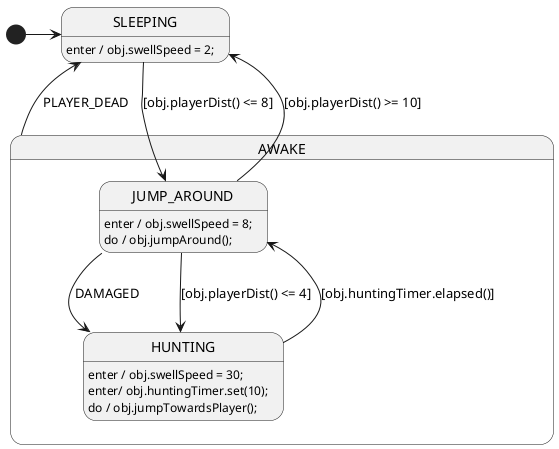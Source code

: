 @startuml Enemy1Sm

' //////////////////////// STATE ORGANIZATION ///////////////////////
' Note: StateSmith treats state names and events as case insensitive.
' More info: https://github.com/StateSmith/StateSmith/wiki/PlantUML

state SLEEPING

state AWAKE {
    state JUMP_AROUND
    state HUNTING
}

[*] -> SLEEPING


' ///////////////////////// STATE HANDLERS /////////////////////////
' Syntax: https://github.com/StateSmith/StateSmith/wiki/Behaviors

SLEEPING: enter / obj.swellSpeed = 2;
SLEEPING --> JUMP_AROUND: [obj.playerDist() <= 8]

AWAKE -up-> SLEEPING: PLAYER_DEAD

JUMP_AROUND: enter / obj.swellSpeed = 8;
JUMP_AROUND: do / obj.jumpAround();
JUMP_AROUND --> SLEEPING: [obj.playerDist() >= 10]
JUMP_AROUND --> HUNTING: DAMAGED
JUMP_AROUND --> HUNTING: [obj.playerDist() <= 4]

HUNTING: enter / obj.swellSpeed = 30;
HUNTING: enter/ obj.huntingTimer.set(10);
HUNTING: do / obj.jumpTowardsPlayer();
HUNTING --> JUMP_AROUND: [obj.huntingTimer.elapsed()]


' //////////////////////// StateSmith config ////////////////////////
' The below special comment block sets the StateSmith configuration.
' More info: https://github.com/StateSmith/StateSmith/issues/335

/'! $CONFIG : toml
[SmRunnerSettings]
transpilerId = "JavaScript"

[RenderConfig]
AutoExpandedVars = """
    obj: null, // need to set this to instance of Enemy1 before calling start()
    """
'/
@enduml